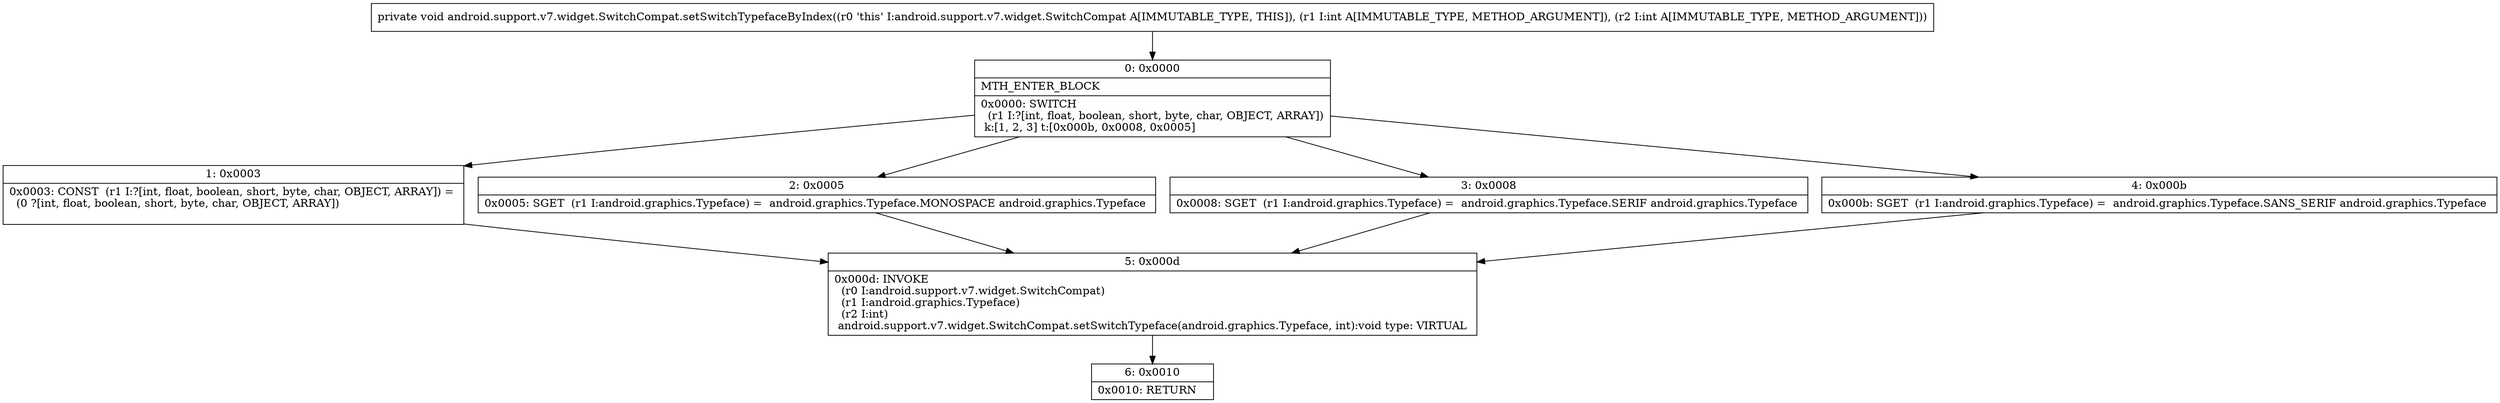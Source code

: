 digraph "CFG forandroid.support.v7.widget.SwitchCompat.setSwitchTypefaceByIndex(II)V" {
Node_0 [shape=record,label="{0\:\ 0x0000|MTH_ENTER_BLOCK\l|0x0000: SWITCH  \l  (r1 I:?[int, float, boolean, short, byte, char, OBJECT, ARRAY])\l k:[1, 2, 3] t:[0x000b, 0x0008, 0x0005] \l}"];
Node_1 [shape=record,label="{1\:\ 0x0003|0x0003: CONST  (r1 I:?[int, float, boolean, short, byte, char, OBJECT, ARRAY]) = \l  (0 ?[int, float, boolean, short, byte, char, OBJECT, ARRAY])\l \l}"];
Node_2 [shape=record,label="{2\:\ 0x0005|0x0005: SGET  (r1 I:android.graphics.Typeface) =  android.graphics.Typeface.MONOSPACE android.graphics.Typeface \l}"];
Node_3 [shape=record,label="{3\:\ 0x0008|0x0008: SGET  (r1 I:android.graphics.Typeface) =  android.graphics.Typeface.SERIF android.graphics.Typeface \l}"];
Node_4 [shape=record,label="{4\:\ 0x000b|0x000b: SGET  (r1 I:android.graphics.Typeface) =  android.graphics.Typeface.SANS_SERIF android.graphics.Typeface \l}"];
Node_5 [shape=record,label="{5\:\ 0x000d|0x000d: INVOKE  \l  (r0 I:android.support.v7.widget.SwitchCompat)\l  (r1 I:android.graphics.Typeface)\l  (r2 I:int)\l android.support.v7.widget.SwitchCompat.setSwitchTypeface(android.graphics.Typeface, int):void type: VIRTUAL \l}"];
Node_6 [shape=record,label="{6\:\ 0x0010|0x0010: RETURN   \l}"];
MethodNode[shape=record,label="{private void android.support.v7.widget.SwitchCompat.setSwitchTypefaceByIndex((r0 'this' I:android.support.v7.widget.SwitchCompat A[IMMUTABLE_TYPE, THIS]), (r1 I:int A[IMMUTABLE_TYPE, METHOD_ARGUMENT]), (r2 I:int A[IMMUTABLE_TYPE, METHOD_ARGUMENT])) }"];
MethodNode -> Node_0;
Node_0 -> Node_1;
Node_0 -> Node_2;
Node_0 -> Node_3;
Node_0 -> Node_4;
Node_1 -> Node_5;
Node_2 -> Node_5;
Node_3 -> Node_5;
Node_4 -> Node_5;
Node_5 -> Node_6;
}

